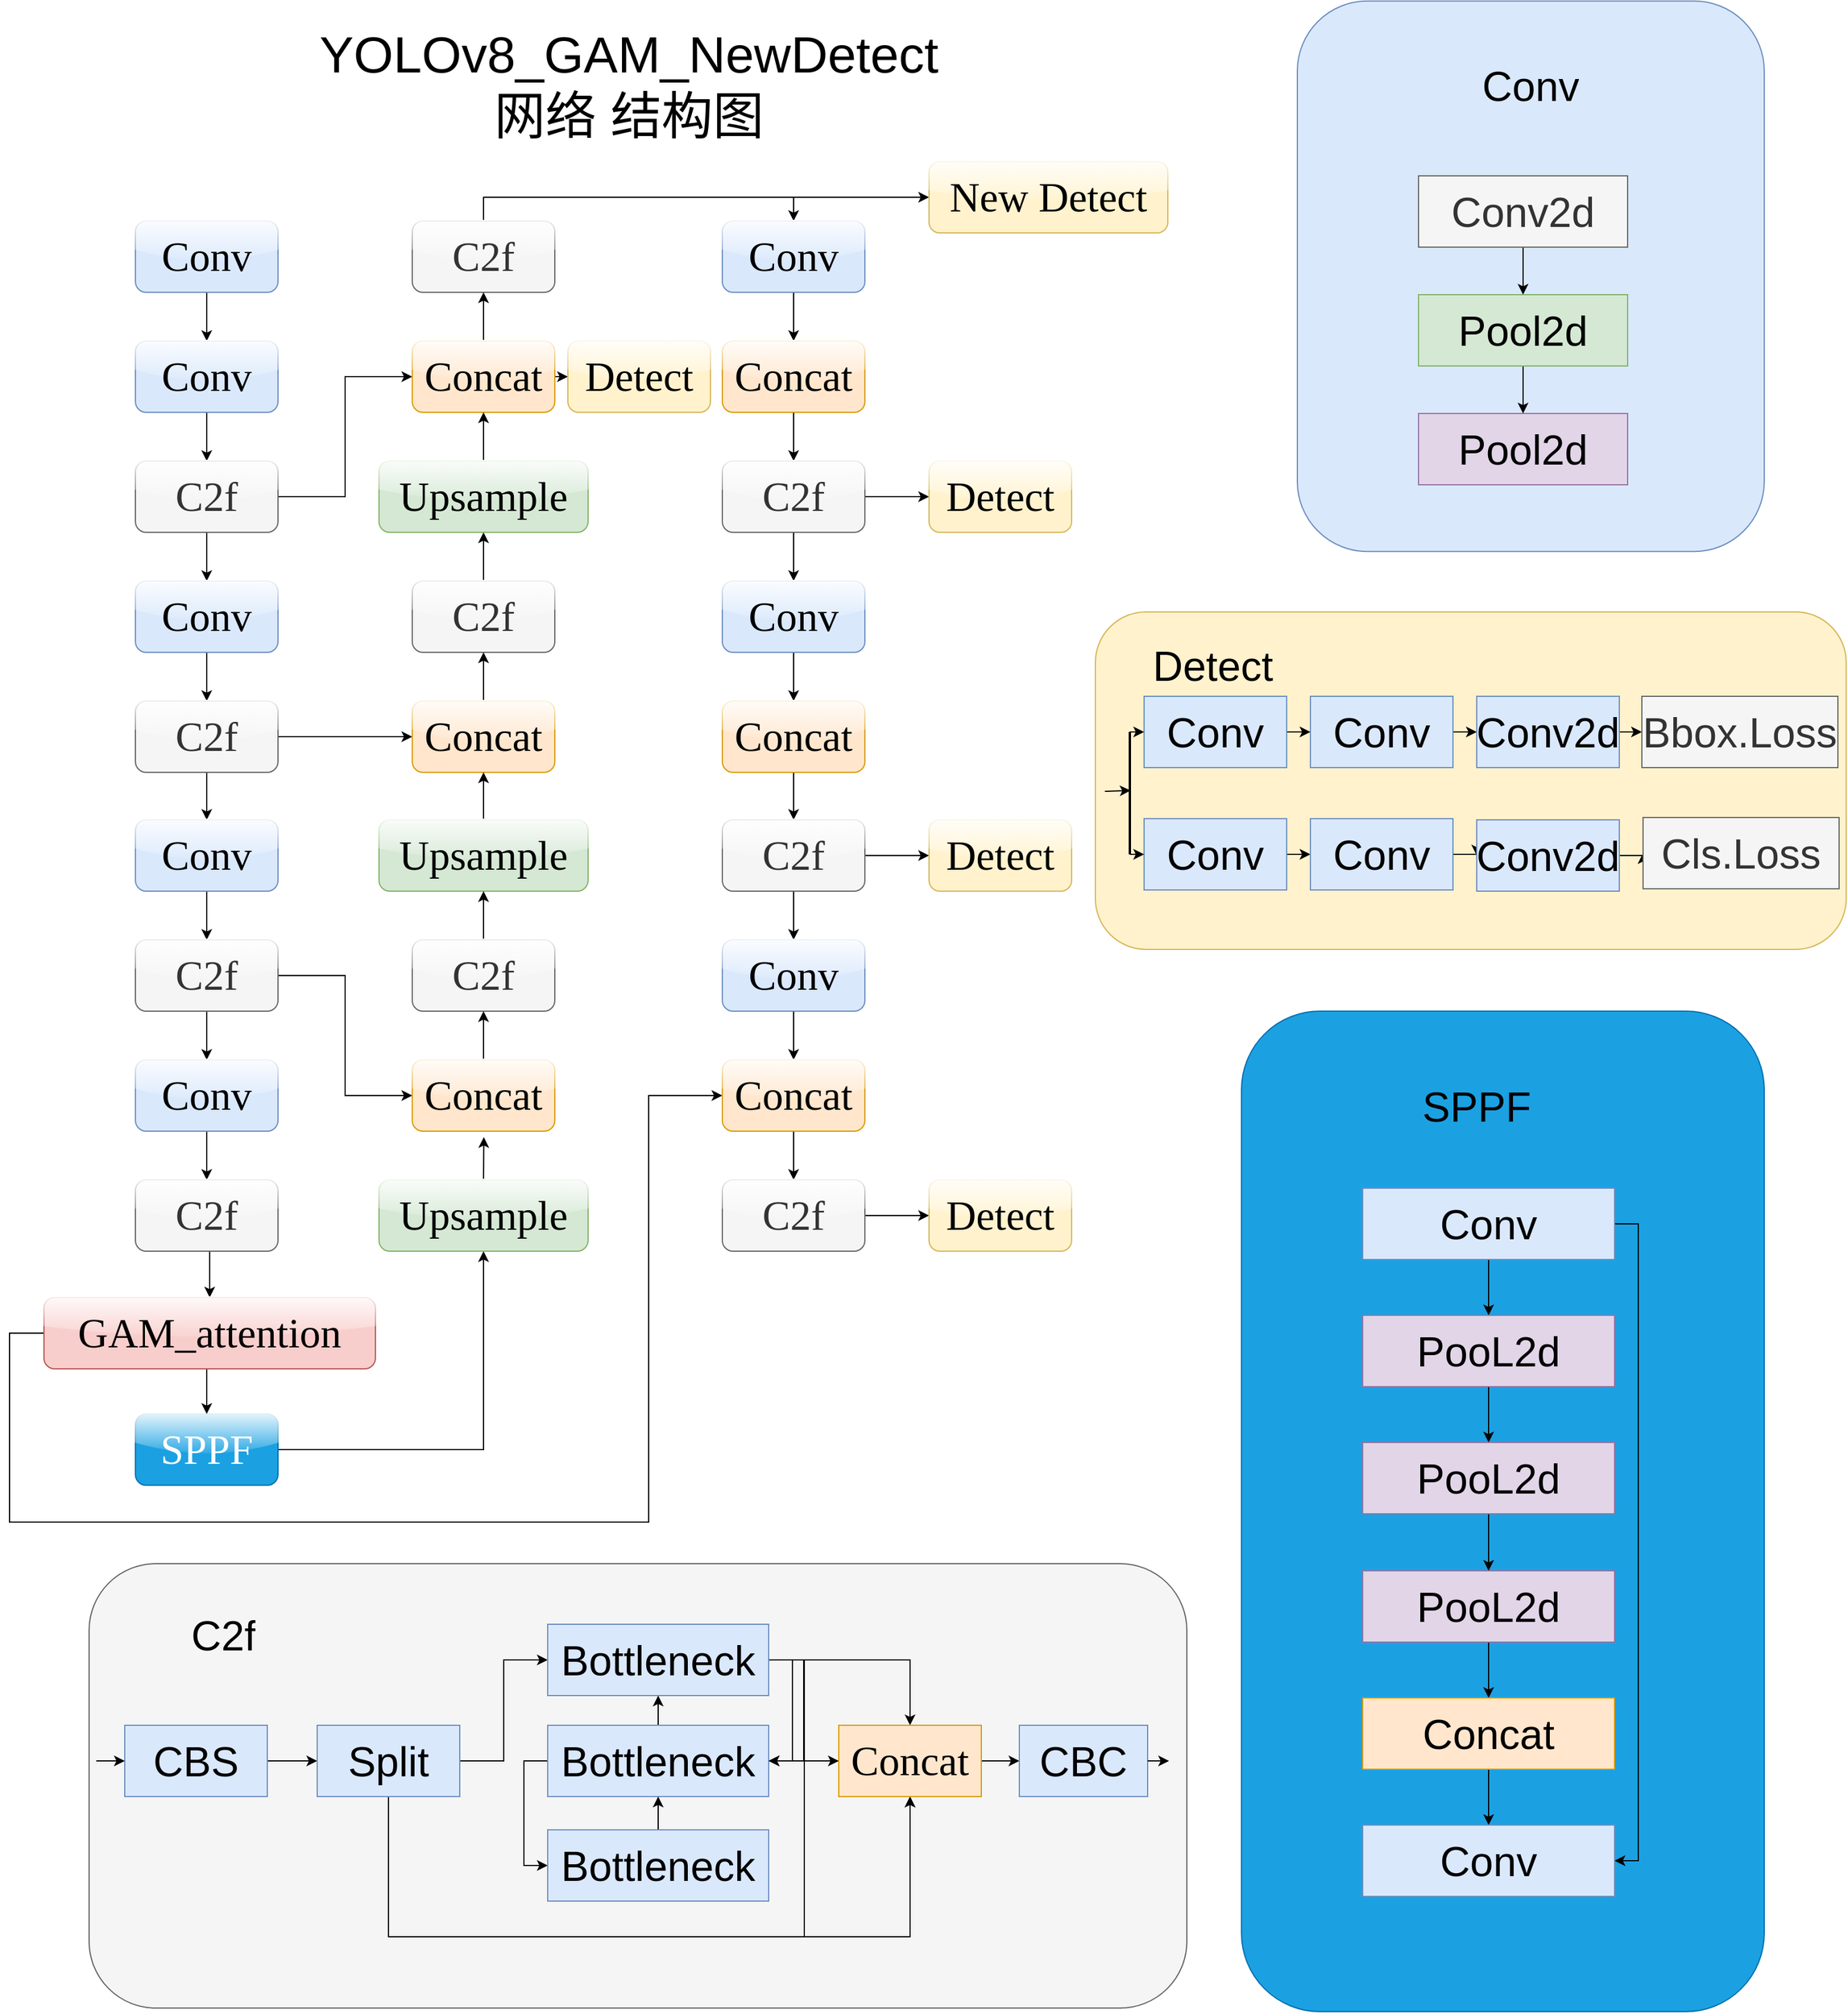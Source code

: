 <mxfile version="26.1.0">
  <diagram name="第 1 页" id="e7HlVfwk5nqW00gzPEb4">
    <mxGraphModel dx="3443" dy="1915" grid="0" gridSize="10" guides="1" tooltips="1" connect="1" arrows="1" fold="1" page="1" pageScale="1" pageWidth="3000" pageHeight="4000" math="0" shadow="0">
      <root>
        <mxCell id="0" />
        <mxCell id="1" parent="0" />
        <mxCell id="bVhOLgPDnl9ng7HYhSVx-61" style="edgeStyle=orthogonalEdgeStyle;rounded=0;orthogonalLoop=1;jettySize=auto;html=1;exitX=0.5;exitY=1;exitDx=0;exitDy=0;entryX=0.5;entryY=0;entryDx=0;entryDy=0;fontSize=35;" parent="1" source="bVhOLgPDnl9ng7HYhSVx-1" target="bVhOLgPDnl9ng7HYhSVx-11" edge="1">
          <mxGeometry relative="1" as="geometry" />
        </mxCell>
        <mxCell id="bVhOLgPDnl9ng7HYhSVx-1" value="&lt;font face=&quot;Georgia&quot;&gt;Conv&lt;/font&gt;" style="rounded=1;whiteSpace=wrap;html=1;glass=1;fillColor=#dae8fc;strokeColor=#6c8ebf;fontSize=35;" parent="1" vertex="1">
          <mxGeometry x="278" y="276" width="120" height="60" as="geometry" />
        </mxCell>
        <mxCell id="bVhOLgPDnl9ng7HYhSVx-62" style="edgeStyle=orthogonalEdgeStyle;rounded=0;orthogonalLoop=1;jettySize=auto;html=1;exitX=0.5;exitY=1;exitDx=0;exitDy=0;fontSize=35;" parent="1" source="bVhOLgPDnl9ng7HYhSVx-11" target="bVhOLgPDnl9ng7HYhSVx-12" edge="1">
          <mxGeometry relative="1" as="geometry" />
        </mxCell>
        <mxCell id="bVhOLgPDnl9ng7HYhSVx-11" value="&lt;font face=&quot;Georgia&quot;&gt;Conv&lt;/font&gt;" style="rounded=1;whiteSpace=wrap;html=1;glass=1;fillColor=#dae8fc;strokeColor=#6c8ebf;fontSize=35;" parent="1" vertex="1">
          <mxGeometry x="278" y="377" width="120" height="60" as="geometry" />
        </mxCell>
        <mxCell id="bVhOLgPDnl9ng7HYhSVx-63" style="edgeStyle=orthogonalEdgeStyle;rounded=0;orthogonalLoop=1;jettySize=auto;html=1;exitX=0.5;exitY=1;exitDx=0;exitDy=0;fontSize=35;" parent="1" source="bVhOLgPDnl9ng7HYhSVx-12" target="bVhOLgPDnl9ng7HYhSVx-13" edge="1">
          <mxGeometry relative="1" as="geometry" />
        </mxCell>
        <mxCell id="bVhOLgPDnl9ng7HYhSVx-98" style="edgeStyle=orthogonalEdgeStyle;rounded=0;orthogonalLoop=1;jettySize=auto;html=1;exitX=1;exitY=0.5;exitDx=0;exitDy=0;entryX=0;entryY=0.5;entryDx=0;entryDy=0;fontSize=35;" parent="1" source="bVhOLgPDnl9ng7HYhSVx-12" target="bVhOLgPDnl9ng7HYhSVx-40" edge="1">
          <mxGeometry relative="1" as="geometry" />
        </mxCell>
        <mxCell id="bVhOLgPDnl9ng7HYhSVx-12" value="&lt;font face=&quot;Verdana&quot;&gt;&lt;font&gt;C&lt;/font&gt;&lt;font&gt;2f&lt;/font&gt;&lt;/font&gt;" style="rounded=1;whiteSpace=wrap;html=1;glass=1;fillColor=#f5f5f5;fontColor=#333333;strokeColor=#666666;fontSize=35;" parent="1" vertex="1">
          <mxGeometry x="278" y="478" width="120" height="60" as="geometry" />
        </mxCell>
        <mxCell id="bVhOLgPDnl9ng7HYhSVx-64" style="edgeStyle=orthogonalEdgeStyle;rounded=0;orthogonalLoop=1;jettySize=auto;html=1;exitX=0.5;exitY=1;exitDx=0;exitDy=0;fontSize=35;" parent="1" source="bVhOLgPDnl9ng7HYhSVx-13" target="bVhOLgPDnl9ng7HYhSVx-14" edge="1">
          <mxGeometry relative="1" as="geometry" />
        </mxCell>
        <mxCell id="bVhOLgPDnl9ng7HYhSVx-13" value="&lt;font face=&quot;Georgia&quot;&gt;Conv&lt;/font&gt;" style="rounded=1;whiteSpace=wrap;html=1;glass=1;fillColor=#dae8fc;strokeColor=#6c8ebf;fontSize=35;" parent="1" vertex="1">
          <mxGeometry x="278" y="579" width="120" height="60" as="geometry" />
        </mxCell>
        <mxCell id="bVhOLgPDnl9ng7HYhSVx-65" style="edgeStyle=orthogonalEdgeStyle;rounded=0;orthogonalLoop=1;jettySize=auto;html=1;exitX=0.5;exitY=1;exitDx=0;exitDy=0;entryX=0.5;entryY=0;entryDx=0;entryDy=0;fontSize=35;" parent="1" source="bVhOLgPDnl9ng7HYhSVx-14" target="bVhOLgPDnl9ng7HYhSVx-15" edge="1">
          <mxGeometry relative="1" as="geometry" />
        </mxCell>
        <mxCell id="bVhOLgPDnl9ng7HYhSVx-97" style="edgeStyle=orthogonalEdgeStyle;rounded=0;orthogonalLoop=1;jettySize=auto;html=1;exitX=1;exitY=0.5;exitDx=0;exitDy=0;fontSize=35;" parent="1" source="bVhOLgPDnl9ng7HYhSVx-14" target="bVhOLgPDnl9ng7HYhSVx-26" edge="1">
          <mxGeometry relative="1" as="geometry" />
        </mxCell>
        <mxCell id="bVhOLgPDnl9ng7HYhSVx-14" value="&lt;font face=&quot;Verdana&quot;&gt;&lt;font&gt;C&lt;/font&gt;&lt;font&gt;2f&lt;/font&gt;&lt;/font&gt;" style="rounded=1;whiteSpace=wrap;html=1;glass=1;fillColor=#f5f5f5;fontColor=#333333;strokeColor=#666666;fontSize=35;" parent="1" vertex="1">
          <mxGeometry x="278" y="680" width="120" height="60" as="geometry" />
        </mxCell>
        <mxCell id="bVhOLgPDnl9ng7HYhSVx-66" style="edgeStyle=orthogonalEdgeStyle;rounded=0;orthogonalLoop=1;jettySize=auto;html=1;exitX=0.5;exitY=1;exitDx=0;exitDy=0;entryX=0.5;entryY=0;entryDx=0;entryDy=0;fontSize=35;" parent="1" source="bVhOLgPDnl9ng7HYhSVx-15" target="bVhOLgPDnl9ng7HYhSVx-17" edge="1">
          <mxGeometry relative="1" as="geometry" />
        </mxCell>
        <mxCell id="bVhOLgPDnl9ng7HYhSVx-15" value="&lt;font face=&quot;Georgia&quot;&gt;Conv&lt;/font&gt;" style="rounded=1;whiteSpace=wrap;html=1;glass=1;fillColor=#dae8fc;strokeColor=#6c8ebf;fontSize=35;" parent="1" vertex="1">
          <mxGeometry x="278" y="780" width="120" height="60" as="geometry" />
        </mxCell>
        <mxCell id="bVhOLgPDnl9ng7HYhSVx-67" style="edgeStyle=orthogonalEdgeStyle;rounded=0;orthogonalLoop=1;jettySize=auto;html=1;exitX=0.5;exitY=1;exitDx=0;exitDy=0;entryX=0.5;entryY=0;entryDx=0;entryDy=0;fontSize=35;" parent="1" source="bVhOLgPDnl9ng7HYhSVx-17" target="bVhOLgPDnl9ng7HYhSVx-18" edge="1">
          <mxGeometry relative="1" as="geometry" />
        </mxCell>
        <mxCell id="bVhOLgPDnl9ng7HYhSVx-96" style="edgeStyle=orthogonalEdgeStyle;rounded=0;orthogonalLoop=1;jettySize=auto;html=1;exitX=1;exitY=0.5;exitDx=0;exitDy=0;entryX=0;entryY=0.5;entryDx=0;entryDy=0;fontSize=35;" parent="1" source="bVhOLgPDnl9ng7HYhSVx-17" target="bVhOLgPDnl9ng7HYhSVx-34" edge="1">
          <mxGeometry relative="1" as="geometry" />
        </mxCell>
        <mxCell id="bVhOLgPDnl9ng7HYhSVx-17" value="&lt;font face=&quot;Verdana&quot;&gt;&lt;font&gt;C&lt;/font&gt;&lt;font&gt;2f&lt;/font&gt;&lt;/font&gt;" style="rounded=1;whiteSpace=wrap;html=1;glass=1;fillColor=#f5f5f5;fontColor=#333333;strokeColor=#666666;fontSize=35;" parent="1" vertex="1">
          <mxGeometry x="278" y="881" width="120" height="60" as="geometry" />
        </mxCell>
        <mxCell id="bVhOLgPDnl9ng7HYhSVx-68" style="edgeStyle=orthogonalEdgeStyle;rounded=0;orthogonalLoop=1;jettySize=auto;html=1;exitX=0.5;exitY=1;exitDx=0;exitDy=0;fontSize=35;" parent="1" source="bVhOLgPDnl9ng7HYhSVx-18" target="bVhOLgPDnl9ng7HYhSVx-19" edge="1">
          <mxGeometry relative="1" as="geometry" />
        </mxCell>
        <mxCell id="bVhOLgPDnl9ng7HYhSVx-18" value="&lt;font face=&quot;Georgia&quot;&gt;Conv&lt;/font&gt;" style="rounded=1;whiteSpace=wrap;html=1;glass=1;fillColor=#dae8fc;strokeColor=#6c8ebf;fontSize=35;" parent="1" vertex="1">
          <mxGeometry x="278" y="982" width="120" height="60" as="geometry" />
        </mxCell>
        <mxCell id="bVhOLgPDnl9ng7HYhSVx-69" style="edgeStyle=orthogonalEdgeStyle;rounded=0;orthogonalLoop=1;jettySize=auto;html=1;exitX=0.5;exitY=1;exitDx=0;exitDy=0;entryX=0.5;entryY=0;entryDx=0;entryDy=0;fontSize=35;" parent="1" source="bVhOLgPDnl9ng7HYhSVx-19" target="bVhOLgPDnl9ng7HYhSVx-24" edge="1">
          <mxGeometry relative="1" as="geometry" />
        </mxCell>
        <mxCell id="bVhOLgPDnl9ng7HYhSVx-19" value="&lt;font face=&quot;Verdana&quot;&gt;&lt;font&gt;C&lt;/font&gt;&lt;font&gt;2f&lt;/font&gt;&lt;/font&gt;" style="rounded=1;whiteSpace=wrap;html=1;glass=1;fillColor=#f5f5f5;fontColor=#333333;strokeColor=#666666;fontSize=35;" parent="1" vertex="1">
          <mxGeometry x="278" y="1083" width="120" height="60" as="geometry" />
        </mxCell>
        <mxCell id="bVhOLgPDnl9ng7HYhSVx-107" style="edgeStyle=orthogonalEdgeStyle;rounded=0;orthogonalLoop=1;jettySize=auto;html=1;exitX=1;exitY=0.5;exitDx=0;exitDy=0;entryX=0.5;entryY=1;entryDx=0;entryDy=0;fontSize=35;" parent="1" source="bVhOLgPDnl9ng7HYhSVx-22" target="bVhOLgPDnl9ng7HYhSVx-35" edge="1">
          <mxGeometry relative="1" as="geometry" />
        </mxCell>
        <mxCell id="bVhOLgPDnl9ng7HYhSVx-22" value="&lt;font face=&quot;Verdana&quot;&gt;&lt;span&gt;SPPF&lt;/span&gt;&lt;/font&gt;" style="rounded=1;whiteSpace=wrap;html=1;glass=1;fillColor=#1ba1e2;fontColor=#ffffff;strokeColor=#006EAF;fontSize=35;" parent="1" vertex="1">
          <mxGeometry x="278" y="1280" width="120" height="60" as="geometry" />
        </mxCell>
        <mxCell id="bVhOLgPDnl9ng7HYhSVx-70" style="edgeStyle=orthogonalEdgeStyle;rounded=0;orthogonalLoop=1;jettySize=auto;html=1;exitX=0.5;exitY=1;exitDx=0;exitDy=0;entryX=0.5;entryY=0;entryDx=0;entryDy=0;fontSize=35;" parent="1" source="bVhOLgPDnl9ng7HYhSVx-24" target="bVhOLgPDnl9ng7HYhSVx-22" edge="1">
          <mxGeometry relative="1" as="geometry" />
        </mxCell>
        <mxCell id="JF-655ieB3_sF5FmuAqK-5" style="edgeStyle=orthogonalEdgeStyle;rounded=0;orthogonalLoop=1;jettySize=auto;html=1;exitX=0;exitY=0.5;exitDx=0;exitDy=0;entryX=0;entryY=0.5;entryDx=0;entryDy=0;fontSize=35;" parent="1" source="bVhOLgPDnl9ng7HYhSVx-24" target="bVhOLgPDnl9ng7HYhSVx-53" edge="1">
          <mxGeometry relative="1" as="geometry">
            <Array as="points">
              <mxPoint x="172" y="1212" />
              <mxPoint x="172" y="1371" />
              <mxPoint x="710" y="1371" />
              <mxPoint x="710" y="1012" />
            </Array>
          </mxGeometry>
        </mxCell>
        <mxCell id="bVhOLgPDnl9ng7HYhSVx-24" value="&lt;font face=&quot;Verdana&quot;&gt;&lt;span&gt;GAM_attention&lt;/span&gt;&lt;/font&gt;" style="rounded=1;whiteSpace=wrap;html=1;glass=1;fillColor=#f8cecc;strokeColor=#b85450;fontSize=35;" parent="1" vertex="1">
          <mxGeometry x="201" y="1182" width="279" height="60" as="geometry" />
        </mxCell>
        <mxCell id="bVhOLgPDnl9ng7HYhSVx-76" style="edgeStyle=orthogonalEdgeStyle;rounded=0;orthogonalLoop=1;jettySize=auto;html=1;exitX=0.5;exitY=0;exitDx=0;exitDy=0;fontSize=35;" parent="1" source="bVhOLgPDnl9ng7HYhSVx-25" target="bVhOLgPDnl9ng7HYhSVx-41" edge="1">
          <mxGeometry relative="1" as="geometry" />
        </mxCell>
        <mxCell id="bVhOLgPDnl9ng7HYhSVx-25" value="&lt;font face=&quot;Verdana&quot;&gt;&lt;font&gt;C&lt;/font&gt;&lt;font&gt;2f&lt;/font&gt;&lt;/font&gt;" style="rounded=1;whiteSpace=wrap;html=1;glass=1;fillColor=#f5f5f5;fontColor=#333333;strokeColor=#666666;flipH=1;fontSize=35;" parent="1" vertex="1">
          <mxGeometry x="511" y="579" width="120" height="60" as="geometry" />
        </mxCell>
        <mxCell id="bVhOLgPDnl9ng7HYhSVx-75" style="edgeStyle=orthogonalEdgeStyle;rounded=0;orthogonalLoop=1;jettySize=auto;html=1;exitX=0.5;exitY=0;exitDx=0;exitDy=0;entryX=0.5;entryY=1;entryDx=0;entryDy=0;fontSize=35;" parent="1" source="bVhOLgPDnl9ng7HYhSVx-26" target="bVhOLgPDnl9ng7HYhSVx-25" edge="1">
          <mxGeometry relative="1" as="geometry" />
        </mxCell>
        <mxCell id="bVhOLgPDnl9ng7HYhSVx-26" value="&lt;font face=&quot;Verdana&quot;&gt;&lt;span&gt;Concat&lt;/span&gt;&lt;/font&gt;" style="rounded=1;whiteSpace=wrap;html=1;glass=1;fillColor=#ffe6cc;strokeColor=#d79b00;flipH=1;fontSize=35;" parent="1" vertex="1">
          <mxGeometry x="511" y="680" width="120" height="60" as="geometry" />
        </mxCell>
        <mxCell id="bVhOLgPDnl9ng7HYhSVx-74" style="edgeStyle=orthogonalEdgeStyle;rounded=0;orthogonalLoop=1;jettySize=auto;html=1;exitX=0.5;exitY=0;exitDx=0;exitDy=0;entryX=0.5;entryY=1;entryDx=0;entryDy=0;fontSize=35;" parent="1" source="bVhOLgPDnl9ng7HYhSVx-32" target="bVhOLgPDnl9ng7HYhSVx-26" edge="1">
          <mxGeometry relative="1" as="geometry" />
        </mxCell>
        <mxCell id="bVhOLgPDnl9ng7HYhSVx-32" value="&lt;font face=&quot;Verdana&quot;&gt;&lt;span&gt;Upsample&lt;/span&gt;&lt;/font&gt;" style="rounded=1;whiteSpace=wrap;html=1;glass=1;fillColor=#d5e8d4;strokeColor=#82b366;flipH=1;fontSize=35;" parent="1" vertex="1">
          <mxGeometry x="483" y="780" width="176" height="60" as="geometry" />
        </mxCell>
        <mxCell id="bVhOLgPDnl9ng7HYhSVx-73" style="edgeStyle=orthogonalEdgeStyle;rounded=0;orthogonalLoop=1;jettySize=auto;html=1;exitX=0.5;exitY=0;exitDx=0;exitDy=0;entryX=0.5;entryY=1;entryDx=0;entryDy=0;fontSize=35;" parent="1" source="bVhOLgPDnl9ng7HYhSVx-33" target="bVhOLgPDnl9ng7HYhSVx-32" edge="1">
          <mxGeometry relative="1" as="geometry" />
        </mxCell>
        <mxCell id="bVhOLgPDnl9ng7HYhSVx-33" value="&lt;font face=&quot;Verdana&quot;&gt;&lt;font&gt;C&lt;/font&gt;&lt;font&gt;2f&lt;/font&gt;&lt;/font&gt;" style="rounded=1;whiteSpace=wrap;html=1;glass=1;fillColor=#f5f5f5;fontColor=#333333;strokeColor=#666666;flipH=1;fontSize=35;" parent="1" vertex="1">
          <mxGeometry x="511" y="881" width="120" height="60" as="geometry" />
        </mxCell>
        <mxCell id="bVhOLgPDnl9ng7HYhSVx-72" style="edgeStyle=orthogonalEdgeStyle;rounded=0;orthogonalLoop=1;jettySize=auto;html=1;exitX=0.5;exitY=0;exitDx=0;exitDy=0;entryX=0.5;entryY=1;entryDx=0;entryDy=0;fontSize=35;" parent="1" source="bVhOLgPDnl9ng7HYhSVx-34" target="bVhOLgPDnl9ng7HYhSVx-33" edge="1">
          <mxGeometry relative="1" as="geometry" />
        </mxCell>
        <mxCell id="bVhOLgPDnl9ng7HYhSVx-34" value="&lt;font face=&quot;Verdana&quot;&gt;&lt;span&gt;Concat&lt;/span&gt;&lt;/font&gt;" style="rounded=1;whiteSpace=wrap;html=1;glass=1;fillColor=#ffe6cc;strokeColor=#d79b00;flipH=1;fontSize=35;" parent="1" vertex="1">
          <mxGeometry x="511" y="982" width="120" height="60" as="geometry" />
        </mxCell>
        <mxCell id="bVhOLgPDnl9ng7HYhSVx-71" style="edgeStyle=orthogonalEdgeStyle;rounded=0;orthogonalLoop=1;jettySize=auto;html=1;exitX=0.5;exitY=0;exitDx=0;exitDy=0;fontSize=35;" parent="1" source="bVhOLgPDnl9ng7HYhSVx-35" edge="1">
          <mxGeometry relative="1" as="geometry">
            <mxPoint x="571.25" y="1047" as="targetPoint" />
          </mxGeometry>
        </mxCell>
        <mxCell id="bVhOLgPDnl9ng7HYhSVx-35" value="&lt;font face=&quot;Verdana&quot;&gt;&lt;span&gt;Upsample&lt;/span&gt;&lt;/font&gt;" style="rounded=1;whiteSpace=wrap;html=1;glass=1;fillColor=#d5e8d4;strokeColor=#82b366;flipH=1;fontSize=35;" parent="1" vertex="1">
          <mxGeometry x="483" y="1083" width="176" height="60" as="geometry" />
        </mxCell>
        <mxCell id="bVhOLgPDnl9ng7HYhSVx-92" style="edgeStyle=orthogonalEdgeStyle;rounded=0;orthogonalLoop=1;jettySize=auto;html=1;exitX=0.5;exitY=0;exitDx=0;exitDy=0;entryX=0.5;entryY=0;entryDx=0;entryDy=0;fontSize=35;" parent="1" source="bVhOLgPDnl9ng7HYhSVx-39" target="bVhOLgPDnl9ng7HYhSVx-46" edge="1">
          <mxGeometry relative="1" as="geometry" />
        </mxCell>
        <mxCell id="bVhOLgPDnl9ng7HYhSVx-137" style="edgeStyle=orthogonalEdgeStyle;rounded=0;orthogonalLoop=1;jettySize=auto;html=1;exitX=0.5;exitY=0;exitDx=0;exitDy=0;entryX=0;entryY=0.5;entryDx=0;entryDy=0;fontSize=35;" parent="1" source="bVhOLgPDnl9ng7HYhSVx-39" target="bVhOLgPDnl9ng7HYhSVx-136" edge="1">
          <mxGeometry relative="1" as="geometry" />
        </mxCell>
        <mxCell id="bVhOLgPDnl9ng7HYhSVx-39" value="&lt;font face=&quot;Verdana&quot;&gt;&lt;font&gt;C&lt;/font&gt;&lt;font&gt;2f&lt;/font&gt;&lt;/font&gt;" style="rounded=1;whiteSpace=wrap;html=1;glass=1;fillColor=#f5f5f5;fontColor=#333333;strokeColor=#666666;flipH=1;fontSize=35;" parent="1" vertex="1">
          <mxGeometry x="511" y="276" width="120" height="60" as="geometry" />
        </mxCell>
        <mxCell id="bVhOLgPDnl9ng7HYhSVx-78" style="edgeStyle=orthogonalEdgeStyle;rounded=0;orthogonalLoop=1;jettySize=auto;html=1;exitX=0.5;exitY=0;exitDx=0;exitDy=0;entryX=0.5;entryY=1;entryDx=0;entryDy=0;fontSize=35;" parent="1" source="bVhOLgPDnl9ng7HYhSVx-40" target="bVhOLgPDnl9ng7HYhSVx-39" edge="1">
          <mxGeometry relative="1" as="geometry" />
        </mxCell>
        <mxCell id="bVhOLgPDnl9ng7HYhSVx-129" style="edgeStyle=orthogonalEdgeStyle;rounded=0;orthogonalLoop=1;jettySize=auto;html=1;exitX=1;exitY=0.5;exitDx=0;exitDy=0;entryX=0;entryY=0.5;entryDx=0;entryDy=0;fontSize=35;" parent="1" source="bVhOLgPDnl9ng7HYhSVx-40" target="bVhOLgPDnl9ng7HYhSVx-125" edge="1">
          <mxGeometry relative="1" as="geometry" />
        </mxCell>
        <mxCell id="bVhOLgPDnl9ng7HYhSVx-40" value="&lt;font face=&quot;Verdana&quot;&gt;&lt;span&gt;Concat&lt;/span&gt;&lt;/font&gt;" style="rounded=1;whiteSpace=wrap;html=1;glass=1;fillColor=#ffe6cc;strokeColor=#d79b00;flipH=1;fontSize=35;" parent="1" vertex="1">
          <mxGeometry x="511" y="377" width="120" height="60" as="geometry" />
        </mxCell>
        <mxCell id="bVhOLgPDnl9ng7HYhSVx-77" style="edgeStyle=orthogonalEdgeStyle;rounded=0;orthogonalLoop=1;jettySize=auto;html=1;exitX=0.5;exitY=0;exitDx=0;exitDy=0;entryX=0.5;entryY=1;entryDx=0;entryDy=0;fontSize=35;" parent="1" source="bVhOLgPDnl9ng7HYhSVx-41" target="bVhOLgPDnl9ng7HYhSVx-40" edge="1">
          <mxGeometry relative="1" as="geometry" />
        </mxCell>
        <mxCell id="bVhOLgPDnl9ng7HYhSVx-41" value="&lt;font face=&quot;Verdana&quot;&gt;&lt;span&gt;Upsample&lt;/span&gt;&lt;/font&gt;" style="rounded=1;whiteSpace=wrap;html=1;glass=1;fillColor=#d5e8d4;strokeColor=#82b366;flipH=1;fontSize=35;" parent="1" vertex="1">
          <mxGeometry x="483" y="478" width="176" height="60" as="geometry" />
        </mxCell>
        <mxCell id="bVhOLgPDnl9ng7HYhSVx-79" style="edgeStyle=orthogonalEdgeStyle;rounded=0;orthogonalLoop=1;jettySize=auto;html=1;exitX=0.5;exitY=1;exitDx=0;exitDy=0;entryX=0.5;entryY=0;entryDx=0;entryDy=0;fontSize=35;" parent="1" source="bVhOLgPDnl9ng7HYhSVx-46" target="bVhOLgPDnl9ng7HYhSVx-47" edge="1">
          <mxGeometry relative="1" as="geometry" />
        </mxCell>
        <mxCell id="bVhOLgPDnl9ng7HYhSVx-46" value="&lt;font face=&quot;Georgia&quot;&gt;Conv&lt;/font&gt;" style="rounded=1;whiteSpace=wrap;html=1;glass=1;fillColor=#dae8fc;strokeColor=#6c8ebf;fontSize=35;" parent="1" vertex="1">
          <mxGeometry x="772" y="276" width="120" height="60" as="geometry" />
        </mxCell>
        <mxCell id="bVhOLgPDnl9ng7HYhSVx-80" style="edgeStyle=orthogonalEdgeStyle;rounded=0;orthogonalLoop=1;jettySize=auto;html=1;exitX=0.5;exitY=1;exitDx=0;exitDy=0;entryX=0.5;entryY=0;entryDx=0;entryDy=0;fontSize=35;" parent="1" source="bVhOLgPDnl9ng7HYhSVx-47" target="bVhOLgPDnl9ng7HYhSVx-48" edge="1">
          <mxGeometry relative="1" as="geometry" />
        </mxCell>
        <mxCell id="bVhOLgPDnl9ng7HYhSVx-47" value="&lt;font face=&quot;Verdana&quot;&gt;&lt;span&gt;Concat&lt;/span&gt;&lt;/font&gt;" style="rounded=1;whiteSpace=wrap;html=1;glass=1;fillColor=#ffe6cc;strokeColor=#d79b00;fontSize=35;" parent="1" vertex="1">
          <mxGeometry x="772" y="377" width="120" height="60" as="geometry" />
        </mxCell>
        <mxCell id="bVhOLgPDnl9ng7HYhSVx-81" style="edgeStyle=orthogonalEdgeStyle;rounded=0;orthogonalLoop=1;jettySize=auto;html=1;exitX=0.5;exitY=1;exitDx=0;exitDy=0;entryX=0.5;entryY=0;entryDx=0;entryDy=0;fontSize=35;" parent="1" source="bVhOLgPDnl9ng7HYhSVx-48" target="bVhOLgPDnl9ng7HYhSVx-49" edge="1">
          <mxGeometry relative="1" as="geometry" />
        </mxCell>
        <mxCell id="bVhOLgPDnl9ng7HYhSVx-130" style="edgeStyle=orthogonalEdgeStyle;rounded=0;orthogonalLoop=1;jettySize=auto;html=1;exitX=1;exitY=0.5;exitDx=0;exitDy=0;entryX=0;entryY=0.5;entryDx=0;entryDy=0;fontSize=35;" parent="1" source="bVhOLgPDnl9ng7HYhSVx-48" target="bVhOLgPDnl9ng7HYhSVx-126" edge="1">
          <mxGeometry relative="1" as="geometry" />
        </mxCell>
        <mxCell id="bVhOLgPDnl9ng7HYhSVx-48" value="&lt;font face=&quot;Verdana&quot;&gt;&lt;font&gt;C&lt;/font&gt;&lt;font&gt;2f&lt;/font&gt;&lt;/font&gt;" style="rounded=1;whiteSpace=wrap;html=1;glass=1;fillColor=#f5f5f5;fontColor=#333333;strokeColor=#666666;fontSize=35;" parent="1" vertex="1">
          <mxGeometry x="772" y="478" width="120" height="60" as="geometry" />
        </mxCell>
        <mxCell id="bVhOLgPDnl9ng7HYhSVx-82" style="edgeStyle=orthogonalEdgeStyle;rounded=0;orthogonalLoop=1;jettySize=auto;html=1;exitX=0.5;exitY=1;exitDx=0;exitDy=0;entryX=0.5;entryY=0;entryDx=0;entryDy=0;fontSize=35;" parent="1" source="bVhOLgPDnl9ng7HYhSVx-49" target="bVhOLgPDnl9ng7HYhSVx-50" edge="1">
          <mxGeometry relative="1" as="geometry" />
        </mxCell>
        <mxCell id="bVhOLgPDnl9ng7HYhSVx-49" value="&lt;font face=&quot;Georgia&quot;&gt;Conv&lt;/font&gt;" style="rounded=1;whiteSpace=wrap;html=1;glass=1;fillColor=#dae8fc;strokeColor=#6c8ebf;fontSize=35;" parent="1" vertex="1">
          <mxGeometry x="772" y="579" width="120" height="60" as="geometry" />
        </mxCell>
        <mxCell id="bVhOLgPDnl9ng7HYhSVx-83" style="edgeStyle=orthogonalEdgeStyle;rounded=0;orthogonalLoop=1;jettySize=auto;html=1;exitX=0.5;exitY=1;exitDx=0;exitDy=0;entryX=0.5;entryY=0;entryDx=0;entryDy=0;fontSize=35;" parent="1" source="bVhOLgPDnl9ng7HYhSVx-50" target="bVhOLgPDnl9ng7HYhSVx-51" edge="1">
          <mxGeometry relative="1" as="geometry" />
        </mxCell>
        <mxCell id="bVhOLgPDnl9ng7HYhSVx-50" value="&lt;font face=&quot;Verdana&quot;&gt;&lt;span&gt;Concat&lt;/span&gt;&lt;/font&gt;" style="rounded=1;whiteSpace=wrap;html=1;glass=1;fillColor=#ffe6cc;strokeColor=#d79b00;fontSize=35;" parent="1" vertex="1">
          <mxGeometry x="772" y="680" width="120" height="60" as="geometry" />
        </mxCell>
        <mxCell id="bVhOLgPDnl9ng7HYhSVx-84" style="edgeStyle=orthogonalEdgeStyle;rounded=0;orthogonalLoop=1;jettySize=auto;html=1;exitX=0.5;exitY=1;exitDx=0;exitDy=0;entryX=0.5;entryY=0;entryDx=0;entryDy=0;fontSize=35;" parent="1" source="bVhOLgPDnl9ng7HYhSVx-51" target="bVhOLgPDnl9ng7HYhSVx-52" edge="1">
          <mxGeometry relative="1" as="geometry" />
        </mxCell>
        <mxCell id="bVhOLgPDnl9ng7HYhSVx-131" style="edgeStyle=orthogonalEdgeStyle;rounded=0;orthogonalLoop=1;jettySize=auto;html=1;exitX=1;exitY=0.5;exitDx=0;exitDy=0;entryX=0;entryY=0.5;entryDx=0;entryDy=0;fontSize=35;" parent="1" source="bVhOLgPDnl9ng7HYhSVx-51" target="bVhOLgPDnl9ng7HYhSVx-127" edge="1">
          <mxGeometry relative="1" as="geometry" />
        </mxCell>
        <mxCell id="bVhOLgPDnl9ng7HYhSVx-51" value="&lt;font face=&quot;Verdana&quot;&gt;&lt;font&gt;C&lt;/font&gt;&lt;font&gt;2f&lt;/font&gt;&lt;/font&gt;" style="rounded=1;whiteSpace=wrap;html=1;glass=1;fillColor=#f5f5f5;fontColor=#333333;strokeColor=#666666;fontSize=35;" parent="1" vertex="1">
          <mxGeometry x="772" y="780" width="120" height="60" as="geometry" />
        </mxCell>
        <mxCell id="bVhOLgPDnl9ng7HYhSVx-85" style="edgeStyle=orthogonalEdgeStyle;rounded=0;orthogonalLoop=1;jettySize=auto;html=1;exitX=0.5;exitY=1;exitDx=0;exitDy=0;entryX=0.5;entryY=0;entryDx=0;entryDy=0;fontSize=35;" parent="1" source="bVhOLgPDnl9ng7HYhSVx-52" target="bVhOLgPDnl9ng7HYhSVx-53" edge="1">
          <mxGeometry relative="1" as="geometry" />
        </mxCell>
        <mxCell id="bVhOLgPDnl9ng7HYhSVx-52" value="&lt;font face=&quot;Georgia&quot;&gt;Conv&lt;/font&gt;" style="rounded=1;whiteSpace=wrap;html=1;glass=1;fillColor=#dae8fc;strokeColor=#6c8ebf;fontSize=35;" parent="1" vertex="1">
          <mxGeometry x="772" y="881" width="120" height="60" as="geometry" />
        </mxCell>
        <mxCell id="bVhOLgPDnl9ng7HYhSVx-86" style="edgeStyle=orthogonalEdgeStyle;rounded=0;orthogonalLoop=1;jettySize=auto;html=1;exitX=0.5;exitY=1;exitDx=0;exitDy=0;entryX=0.5;entryY=0;entryDx=0;entryDy=0;fontSize=35;" parent="1" source="bVhOLgPDnl9ng7HYhSVx-53" target="bVhOLgPDnl9ng7HYhSVx-54" edge="1">
          <mxGeometry relative="1" as="geometry" />
        </mxCell>
        <mxCell id="bVhOLgPDnl9ng7HYhSVx-53" value="&lt;font face=&quot;Verdana&quot;&gt;&lt;span&gt;Concat&lt;/span&gt;&lt;/font&gt;" style="rounded=1;whiteSpace=wrap;html=1;glass=1;fillColor=#ffe6cc;strokeColor=#d79b00;fontSize=35;" parent="1" vertex="1">
          <mxGeometry x="772" y="982" width="120" height="60" as="geometry" />
        </mxCell>
        <mxCell id="bVhOLgPDnl9ng7HYhSVx-132" style="edgeStyle=orthogonalEdgeStyle;rounded=0;orthogonalLoop=1;jettySize=auto;html=1;exitX=1;exitY=0.5;exitDx=0;exitDy=0;entryX=0;entryY=0.5;entryDx=0;entryDy=0;fontSize=35;" parent="1" source="bVhOLgPDnl9ng7HYhSVx-54" target="bVhOLgPDnl9ng7HYhSVx-128" edge="1">
          <mxGeometry relative="1" as="geometry" />
        </mxCell>
        <mxCell id="bVhOLgPDnl9ng7HYhSVx-54" value="&lt;font face=&quot;Verdana&quot;&gt;&lt;font&gt;C&lt;/font&gt;&lt;font&gt;2f&lt;/font&gt;&lt;/font&gt;" style="rounded=1;whiteSpace=wrap;html=1;glass=1;fillColor=#f5f5f5;fontColor=#333333;strokeColor=#666666;fontSize=35;" parent="1" vertex="1">
          <mxGeometry x="772" y="1083" width="120" height="60" as="geometry" />
        </mxCell>
        <mxCell id="bVhOLgPDnl9ng7HYhSVx-125" value="&lt;font face=&quot;Georgia&quot;&gt;&lt;span&gt;Detect&lt;/span&gt;&lt;/font&gt;" style="rounded=1;whiteSpace=wrap;html=1;glass=1;fillColor=#fff2cc;strokeColor=#d6b656;fontSize=35;" parent="1" vertex="1">
          <mxGeometry x="642.0" y="377" width="120" height="60" as="geometry" />
        </mxCell>
        <mxCell id="bVhOLgPDnl9ng7HYhSVx-126" value="&lt;font face=&quot;Georgia&quot;&gt;&lt;span&gt;Detect&lt;/span&gt;&lt;/font&gt;" style="rounded=1;whiteSpace=wrap;html=1;glass=1;fillColor=#fff2cc;strokeColor=#d6b656;fontSize=35;" parent="1" vertex="1">
          <mxGeometry x="946.0" y="478" width="120" height="60" as="geometry" />
        </mxCell>
        <mxCell id="bVhOLgPDnl9ng7HYhSVx-127" value="&lt;font face=&quot;Georgia&quot;&gt;&lt;span&gt;Detect&lt;/span&gt;&lt;/font&gt;" style="rounded=1;whiteSpace=wrap;html=1;glass=1;fillColor=#fff2cc;strokeColor=#d6b656;fontSize=35;" parent="1" vertex="1">
          <mxGeometry x="946.0" y="780" width="120" height="60" as="geometry" />
        </mxCell>
        <mxCell id="bVhOLgPDnl9ng7HYhSVx-128" value="&lt;font face=&quot;Georgia&quot;&gt;&lt;span&gt;Detect&lt;/span&gt;&lt;/font&gt;" style="rounded=1;whiteSpace=wrap;html=1;glass=1;fillColor=#fff2cc;strokeColor=#d6b656;fontSize=35;" parent="1" vertex="1">
          <mxGeometry x="946.0" y="1083" width="120" height="60" as="geometry" />
        </mxCell>
        <mxCell id="bVhOLgPDnl9ng7HYhSVx-136" value="&lt;font face=&quot;Georgia&quot;&gt;&lt;span&gt;New Detect&lt;/span&gt;&lt;/font&gt;" style="rounded=1;whiteSpace=wrap;html=1;glass=1;fillColor=#fff2cc;strokeColor=#d6b656;fontSize=35;" parent="1" vertex="1">
          <mxGeometry x="946" y="226" width="201" height="60" as="geometry" />
        </mxCell>
        <mxCell id="bVhOLgPDnl9ng7HYhSVx-139" value="" style="rounded=1;whiteSpace=wrap;html=1;fillColor=#f5f5f5;fontColor=#333333;strokeColor=#666666;fontSize=35;" parent="1" vertex="1">
          <mxGeometry x="239" y="1406" width="924" height="374" as="geometry" />
        </mxCell>
        <mxCell id="bVhOLgPDnl9ng7HYhSVx-151" style="edgeStyle=orthogonalEdgeStyle;rounded=0;orthogonalLoop=1;jettySize=auto;html=1;exitX=1;exitY=0.5;exitDx=0;exitDy=0;entryX=0;entryY=0.5;entryDx=0;entryDy=0;fontSize=35;" parent="1" source="bVhOLgPDnl9ng7HYhSVx-140" target="bVhOLgPDnl9ng7HYhSVx-141" edge="1">
          <mxGeometry relative="1" as="geometry" />
        </mxCell>
        <mxCell id="bVhOLgPDnl9ng7HYhSVx-140" value="&lt;font&gt;CBS&lt;/font&gt;" style="rounded=0;whiteSpace=wrap;html=1;fillColor=#dae8fc;strokeColor=#6c8ebf;fontSize=35;" parent="1" vertex="1">
          <mxGeometry x="269" y="1542" width="120" height="60" as="geometry" />
        </mxCell>
        <mxCell id="bVhOLgPDnl9ng7HYhSVx-152" style="edgeStyle=orthogonalEdgeStyle;rounded=0;orthogonalLoop=1;jettySize=auto;html=1;exitX=0.5;exitY=1;exitDx=0;exitDy=0;entryX=0.5;entryY=1;entryDx=0;entryDy=0;fontSize=35;" parent="1" source="bVhOLgPDnl9ng7HYhSVx-141" target="bVhOLgPDnl9ng7HYhSVx-147" edge="1">
          <mxGeometry relative="1" as="geometry">
            <Array as="points">
              <mxPoint x="491" y="1720" />
              <mxPoint x="930" y="1720" />
            </Array>
          </mxGeometry>
        </mxCell>
        <mxCell id="bVhOLgPDnl9ng7HYhSVx-154" style="edgeStyle=orthogonalEdgeStyle;rounded=0;orthogonalLoop=1;jettySize=auto;html=1;exitX=1;exitY=0.5;exitDx=0;exitDy=0;entryX=0;entryY=0.5;entryDx=0;entryDy=0;fontSize=35;" parent="1" source="bVhOLgPDnl9ng7HYhSVx-141" target="bVhOLgPDnl9ng7HYhSVx-143" edge="1">
          <mxGeometry relative="1" as="geometry" />
        </mxCell>
        <mxCell id="bVhOLgPDnl9ng7HYhSVx-141" value="&lt;font&gt;Split&lt;/font&gt;" style="rounded=0;whiteSpace=wrap;html=1;fillColor=#dae8fc;strokeColor=#6c8ebf;fontSize=35;" parent="1" vertex="1">
          <mxGeometry x="431" y="1542" width="120" height="60" as="geometry" />
        </mxCell>
        <mxCell id="bVhOLgPDnl9ng7HYhSVx-155" style="edgeStyle=orthogonalEdgeStyle;rounded=0;orthogonalLoop=1;jettySize=auto;html=1;exitX=0.5;exitY=0;exitDx=0;exitDy=0;entryX=0.5;entryY=1;entryDx=0;entryDy=0;fontSize=35;" parent="1" source="bVhOLgPDnl9ng7HYhSVx-142" target="bVhOLgPDnl9ng7HYhSVx-143" edge="1">
          <mxGeometry relative="1" as="geometry" />
        </mxCell>
        <mxCell id="bVhOLgPDnl9ng7HYhSVx-157" style="edgeStyle=orthogonalEdgeStyle;rounded=0;orthogonalLoop=1;jettySize=auto;html=1;exitX=0;exitY=0.5;exitDx=0;exitDy=0;entryX=0;entryY=0.5;entryDx=0;entryDy=0;fontSize=35;" parent="1" source="bVhOLgPDnl9ng7HYhSVx-142" target="bVhOLgPDnl9ng7HYhSVx-146" edge="1">
          <mxGeometry relative="1" as="geometry" />
        </mxCell>
        <mxCell id="bVhOLgPDnl9ng7HYhSVx-142" value="&lt;font&gt;Bottleneck&lt;/font&gt;" style="rounded=0;whiteSpace=wrap;html=1;fillColor=#dae8fc;strokeColor=#6c8ebf;fontSize=35;" parent="1" vertex="1">
          <mxGeometry x="625" y="1542" width="186" height="60" as="geometry" />
        </mxCell>
        <mxCell id="bVhOLgPDnl9ng7HYhSVx-160" style="edgeStyle=orthogonalEdgeStyle;rounded=0;orthogonalLoop=1;jettySize=auto;html=1;exitX=1;exitY=0.5;exitDx=0;exitDy=0;entryX=0.5;entryY=0;entryDx=0;entryDy=0;fontSize=35;" parent="1" source="bVhOLgPDnl9ng7HYhSVx-143" target="bVhOLgPDnl9ng7HYhSVx-147" edge="1">
          <mxGeometry relative="1" as="geometry" />
        </mxCell>
        <mxCell id="bVhOLgPDnl9ng7HYhSVx-167" style="edgeStyle=orthogonalEdgeStyle;rounded=0;orthogonalLoop=1;jettySize=auto;html=1;exitX=1;exitY=0.5;exitDx=0;exitDy=0;entryX=1;entryY=0.5;entryDx=0;entryDy=0;fontSize=35;" parent="1" source="bVhOLgPDnl9ng7HYhSVx-143" target="bVhOLgPDnl9ng7HYhSVx-142" edge="1">
          <mxGeometry relative="1" as="geometry" />
        </mxCell>
        <mxCell id="bVhOLgPDnl9ng7HYhSVx-168" style="edgeStyle=orthogonalEdgeStyle;rounded=0;orthogonalLoop=1;jettySize=auto;html=1;exitX=1;exitY=0.5;exitDx=0;exitDy=0;entryX=0;entryY=0.5;entryDx=0;entryDy=0;fontSize=35;" parent="1" source="bVhOLgPDnl9ng7HYhSVx-143" target="bVhOLgPDnl9ng7HYhSVx-147" edge="1">
          <mxGeometry relative="1" as="geometry" />
        </mxCell>
        <mxCell id="bVhOLgPDnl9ng7HYhSVx-169" style="edgeStyle=orthogonalEdgeStyle;rounded=0;orthogonalLoop=1;jettySize=auto;html=1;exitX=1;exitY=0.5;exitDx=0;exitDy=0;entryX=0.5;entryY=1;entryDx=0;entryDy=0;fontSize=35;" parent="1" source="bVhOLgPDnl9ng7HYhSVx-143" target="bVhOLgPDnl9ng7HYhSVx-147" edge="1">
          <mxGeometry relative="1" as="geometry">
            <Array as="points">
              <mxPoint x="841" y="1487" />
              <mxPoint x="841" y="1720" />
              <mxPoint x="930" y="1720" />
            </Array>
          </mxGeometry>
        </mxCell>
        <mxCell id="bVhOLgPDnl9ng7HYhSVx-143" value="&lt;font&gt;Bottleneck&lt;/font&gt;" style="rounded=0;whiteSpace=wrap;html=1;fillColor=#dae8fc;strokeColor=#6c8ebf;fontSize=35;" parent="1" vertex="1">
          <mxGeometry x="625" y="1457" width="186" height="60" as="geometry" />
        </mxCell>
        <mxCell id="bVhOLgPDnl9ng7HYhSVx-156" style="edgeStyle=orthogonalEdgeStyle;rounded=0;orthogonalLoop=1;jettySize=auto;html=1;exitX=0.5;exitY=0;exitDx=0;exitDy=0;entryX=0.5;entryY=1;entryDx=0;entryDy=0;fontSize=35;" parent="1" source="bVhOLgPDnl9ng7HYhSVx-146" target="bVhOLgPDnl9ng7HYhSVx-142" edge="1">
          <mxGeometry relative="1" as="geometry" />
        </mxCell>
        <mxCell id="bVhOLgPDnl9ng7HYhSVx-146" value="&lt;font&gt;Bottleneck&lt;/font&gt;" style="rounded=0;whiteSpace=wrap;html=1;fillColor=#dae8fc;strokeColor=#6c8ebf;fontSize=35;" parent="1" vertex="1">
          <mxGeometry x="625" y="1630" width="186" height="60" as="geometry" />
        </mxCell>
        <mxCell id="bVhOLgPDnl9ng7HYhSVx-158" style="edgeStyle=orthogonalEdgeStyle;rounded=0;orthogonalLoop=1;jettySize=auto;html=1;exitX=1;exitY=0.5;exitDx=0;exitDy=0;fontSize=35;" parent="1" source="bVhOLgPDnl9ng7HYhSVx-147" target="bVhOLgPDnl9ng7HYhSVx-148" edge="1">
          <mxGeometry relative="1" as="geometry" />
        </mxCell>
        <mxCell id="bVhOLgPDnl9ng7HYhSVx-159" style="edgeStyle=orthogonalEdgeStyle;rounded=0;orthogonalLoop=1;jettySize=auto;html=1;exitX=0;exitY=0.5;exitDx=0;exitDy=0;entryX=1;entryY=0.5;entryDx=0;entryDy=0;fontSize=35;" parent="1" source="bVhOLgPDnl9ng7HYhSVx-147" target="bVhOLgPDnl9ng7HYhSVx-142" edge="1">
          <mxGeometry relative="1" as="geometry" />
        </mxCell>
        <mxCell id="bVhOLgPDnl9ng7HYhSVx-147" value="&lt;font face=&quot;Verdana&quot;&gt;&lt;span&gt;Concat&lt;/span&gt;&lt;/font&gt;" style="rounded=0;whiteSpace=wrap;html=1;glass=0;fillColor=#ffe6cc;strokeColor=#d79b00;fontSize=35;" parent="1" vertex="1">
          <mxGeometry x="870.0" y="1542" width="120" height="60" as="geometry" />
        </mxCell>
        <mxCell id="bVhOLgPDnl9ng7HYhSVx-148" value="&lt;font&gt;CBC&lt;/font&gt;" style="rounded=0;whiteSpace=wrap;html=1;fillColor=#dae8fc;strokeColor=#6c8ebf;fontSize=35;" parent="1" vertex="1">
          <mxGeometry x="1022" y="1542" width="108" height="60" as="geometry" />
        </mxCell>
        <mxCell id="bVhOLgPDnl9ng7HYhSVx-150" value="&lt;font&gt;C2f&lt;/font&gt;" style="text;strokeColor=none;fillColor=none;align=left;verticalAlign=middle;spacingLeft=4;spacingRight=4;overflow=hidden;points=[[0,0.5],[1,0.5]];portConstraint=eastwest;rotatable=0;whiteSpace=wrap;html=1;fontSize=35;" parent="1" vertex="1">
          <mxGeometry x="319" y="1437" width="118" height="58" as="geometry" />
        </mxCell>
        <mxCell id="bVhOLgPDnl9ng7HYhSVx-161" value="" style="endArrow=classic;html=1;rounded=0;entryX=0;entryY=0.5;entryDx=0;entryDy=0;fontSize=35;" parent="1" target="bVhOLgPDnl9ng7HYhSVx-140" edge="1">
          <mxGeometry width="50" height="50" relative="1" as="geometry">
            <mxPoint x="245" y="1572" as="sourcePoint" />
            <mxPoint x="833" y="1674" as="targetPoint" />
          </mxGeometry>
        </mxCell>
        <mxCell id="bVhOLgPDnl9ng7HYhSVx-163" value="" style="endArrow=classic;html=1;rounded=0;exitX=1;exitY=0.5;exitDx=0;exitDy=0;fontSize=35;" parent="1" source="bVhOLgPDnl9ng7HYhSVx-148" edge="1">
          <mxGeometry width="50" height="50" relative="1" as="geometry">
            <mxPoint x="1131" y="1573" as="sourcePoint" />
            <mxPoint x="1148" y="1572" as="targetPoint" />
          </mxGeometry>
        </mxCell>
        <mxCell id="bVhOLgPDnl9ng7HYhSVx-170" value="" style="rounded=1;whiteSpace=wrap;html=1;fillColor=#dae8fc;strokeColor=#6c8ebf;fontSize=35;" parent="1" vertex="1">
          <mxGeometry x="1256" y="90.84" width="393" height="463.31" as="geometry" />
        </mxCell>
        <mxCell id="bVhOLgPDnl9ng7HYhSVx-173" value="&lt;span&gt;Pool2d&lt;/span&gt;" style="rounded=0;whiteSpace=wrap;html=1;fillColor=#e1d5e7;strokeColor=#9673a6;fontSize=35;" parent="1" vertex="1">
          <mxGeometry x="1358" y="438" width="176" height="60" as="geometry" />
        </mxCell>
        <mxCell id="bVhOLgPDnl9ng7HYhSVx-178" style="edgeStyle=orthogonalEdgeStyle;rounded=0;orthogonalLoop=1;jettySize=auto;html=1;exitX=0.5;exitY=1;exitDx=0;exitDy=0;entryX=0.5;entryY=0;entryDx=0;entryDy=0;fontSize=35;" parent="1" source="bVhOLgPDnl9ng7HYhSVx-174" target="bVhOLgPDnl9ng7HYhSVx-173" edge="1">
          <mxGeometry relative="1" as="geometry" />
        </mxCell>
        <mxCell id="bVhOLgPDnl9ng7HYhSVx-174" value="&lt;font&gt;Pool2d&lt;/font&gt;" style="rounded=0;whiteSpace=wrap;html=1;fillColor=#d5e8d4;strokeColor=#82b366;fontSize=35;" parent="1" vertex="1">
          <mxGeometry x="1358" y="338" width="176" height="60" as="geometry" />
        </mxCell>
        <mxCell id="bVhOLgPDnl9ng7HYhSVx-176" style="edgeStyle=orthogonalEdgeStyle;rounded=0;orthogonalLoop=1;jettySize=auto;html=1;exitX=0.5;exitY=1;exitDx=0;exitDy=0;entryX=0.5;entryY=0;entryDx=0;entryDy=0;fontSize=35;" parent="1" source="bVhOLgPDnl9ng7HYhSVx-175" target="bVhOLgPDnl9ng7HYhSVx-174" edge="1">
          <mxGeometry relative="1" as="geometry" />
        </mxCell>
        <mxCell id="bVhOLgPDnl9ng7HYhSVx-175" value="&lt;font&gt;Conv2d&lt;/font&gt;" style="rounded=0;whiteSpace=wrap;html=1;fillColor=#f5f5f5;fontColor=#333333;strokeColor=#666666;fontSize=35;" parent="1" vertex="1">
          <mxGeometry x="1358" y="238" width="176" height="60" as="geometry" />
        </mxCell>
        <mxCell id="bVhOLgPDnl9ng7HYhSVx-179" value="" style="rounded=1;whiteSpace=wrap;html=1;fillColor=#1ba1e2;fontColor=#ffffff;strokeColor=#006EAF;flipV=0;fontSize=35;" parent="1" vertex="1">
          <mxGeometry x="1209" y="941" width="440" height="842" as="geometry" />
        </mxCell>
        <mxCell id="bVhOLgPDnl9ng7HYhSVx-188" style="edgeStyle=orthogonalEdgeStyle;rounded=0;orthogonalLoop=1;jettySize=auto;html=1;exitX=0.5;exitY=1;exitDx=0;exitDy=0;entryX=0.5;entryY=0;entryDx=0;entryDy=0;fontSize=35;" parent="1" source="bVhOLgPDnl9ng7HYhSVx-181" target="bVhOLgPDnl9ng7HYhSVx-183" edge="1">
          <mxGeometry relative="1" as="geometry" />
        </mxCell>
        <mxCell id="bVhOLgPDnl9ng7HYhSVx-193" style="edgeStyle=orthogonalEdgeStyle;rounded=0;orthogonalLoop=1;jettySize=auto;html=1;exitX=1;exitY=0.5;exitDx=0;exitDy=0;entryX=1;entryY=0.5;entryDx=0;entryDy=0;fontSize=35;" parent="1" source="bVhOLgPDnl9ng7HYhSVx-181" target="bVhOLgPDnl9ng7HYhSVx-187" edge="1">
          <mxGeometry relative="1" as="geometry" />
        </mxCell>
        <mxCell id="bVhOLgPDnl9ng7HYhSVx-181" value="&lt;font&gt;Conv&lt;/font&gt;" style="rounded=0;whiteSpace=wrap;html=1;fillColor=#dae8fc;strokeColor=#6c8ebf;flipH=1;flipV=1;fontSize=35;" parent="1" vertex="1">
          <mxGeometry x="1311" y="1090" width="212" height="60" as="geometry" />
        </mxCell>
        <mxCell id="bVhOLgPDnl9ng7HYhSVx-182" value="&lt;font&gt;Conv&lt;/font&gt;" style="text;strokeColor=none;fillColor=none;align=center;verticalAlign=middle;spacingLeft=4;spacingRight=4;overflow=hidden;points=[[0,0.5],[1,0.5]];portConstraint=eastwest;rotatable=0;whiteSpace=wrap;html=1;fontSize=35;" parent="1" vertex="1">
          <mxGeometry x="1349" y="125" width="207" height="73" as="geometry" />
        </mxCell>
        <mxCell id="bVhOLgPDnl9ng7HYhSVx-189" style="edgeStyle=orthogonalEdgeStyle;rounded=0;orthogonalLoop=1;jettySize=auto;html=1;exitX=0.5;exitY=1;exitDx=0;exitDy=0;entryX=0.5;entryY=0;entryDx=0;entryDy=0;fontSize=35;" parent="1" source="bVhOLgPDnl9ng7HYhSVx-183" target="bVhOLgPDnl9ng7HYhSVx-184" edge="1">
          <mxGeometry relative="1" as="geometry" />
        </mxCell>
        <mxCell id="bVhOLgPDnl9ng7HYhSVx-183" value="&lt;font&gt;PooL2d&lt;/font&gt;" style="rounded=0;whiteSpace=wrap;html=1;fillColor=#e1d5e7;strokeColor=#9673a6;flipH=1;flipV=1;fontSize=35;" parent="1" vertex="1">
          <mxGeometry x="1311" y="1197" width="212" height="60" as="geometry" />
        </mxCell>
        <mxCell id="bVhOLgPDnl9ng7HYhSVx-190" style="edgeStyle=orthogonalEdgeStyle;rounded=0;orthogonalLoop=1;jettySize=auto;html=1;exitX=0.5;exitY=1;exitDx=0;exitDy=0;entryX=0.5;entryY=0;entryDx=0;entryDy=0;fontSize=35;" parent="1" source="bVhOLgPDnl9ng7HYhSVx-184" target="bVhOLgPDnl9ng7HYhSVx-185" edge="1">
          <mxGeometry relative="1" as="geometry" />
        </mxCell>
        <mxCell id="bVhOLgPDnl9ng7HYhSVx-184" value="&lt;font&gt;PooL2d&lt;/font&gt;" style="rounded=0;whiteSpace=wrap;html=1;fillColor=#e1d5e7;strokeColor=#9673a6;flipH=1;flipV=1;fontSize=35;" parent="1" vertex="1">
          <mxGeometry x="1311" y="1304" width="212" height="60" as="geometry" />
        </mxCell>
        <mxCell id="bVhOLgPDnl9ng7HYhSVx-191" style="edgeStyle=orthogonalEdgeStyle;rounded=0;orthogonalLoop=1;jettySize=auto;html=1;exitX=0.5;exitY=1;exitDx=0;exitDy=0;entryX=0.5;entryY=0;entryDx=0;entryDy=0;fontSize=35;" parent="1" source="bVhOLgPDnl9ng7HYhSVx-185" target="bVhOLgPDnl9ng7HYhSVx-186" edge="1">
          <mxGeometry relative="1" as="geometry" />
        </mxCell>
        <mxCell id="bVhOLgPDnl9ng7HYhSVx-185" value="&lt;font&gt;PooL2d&lt;/font&gt;" style="rounded=0;whiteSpace=wrap;html=1;fillColor=#e1d5e7;strokeColor=#9673a6;flipH=1;flipV=1;fontSize=35;" parent="1" vertex="1">
          <mxGeometry x="1311" y="1412" width="212" height="60" as="geometry" />
        </mxCell>
        <mxCell id="bVhOLgPDnl9ng7HYhSVx-192" style="edgeStyle=orthogonalEdgeStyle;rounded=0;orthogonalLoop=1;jettySize=auto;html=1;exitX=0.5;exitY=1;exitDx=0;exitDy=0;entryX=0.5;entryY=0;entryDx=0;entryDy=0;fontSize=35;" parent="1" source="bVhOLgPDnl9ng7HYhSVx-186" target="bVhOLgPDnl9ng7HYhSVx-187" edge="1">
          <mxGeometry relative="1" as="geometry" />
        </mxCell>
        <mxCell id="bVhOLgPDnl9ng7HYhSVx-186" value="&lt;font&gt;Concat&lt;/font&gt;" style="rounded=0;whiteSpace=wrap;html=1;fillColor=#ffe6cc;strokeColor=#d79b00;flipH=1;flipV=1;fontSize=35;" parent="1" vertex="1">
          <mxGeometry x="1311" y="1519" width="212" height="60" as="geometry" />
        </mxCell>
        <mxCell id="bVhOLgPDnl9ng7HYhSVx-187" value="&lt;font&gt;Conv&lt;/font&gt;" style="rounded=0;whiteSpace=wrap;html=1;fillColor=#dae8fc;strokeColor=#6c8ebf;flipH=1;flipV=1;fontSize=35;" parent="1" vertex="1">
          <mxGeometry x="1311" y="1626" width="212" height="60" as="geometry" />
        </mxCell>
        <mxCell id="bVhOLgPDnl9ng7HYhSVx-194" value="&lt;font&gt;SPPF&lt;/font&gt;" style="text;html=1;align=center;verticalAlign=middle;whiteSpace=wrap;rounded=0;fontSize=35;" parent="1" vertex="1">
          <mxGeometry x="1314" y="984" width="186" height="74" as="geometry" />
        </mxCell>
        <mxCell id="bVhOLgPDnl9ng7HYhSVx-195" value="" style="rounded=1;whiteSpace=wrap;html=1;fillColor=#fff2cc;strokeColor=#d6b656;fontSize=35;" parent="1" vertex="1">
          <mxGeometry x="1086" y="605" width="632" height="284" as="geometry" />
        </mxCell>
        <mxCell id="bVhOLgPDnl9ng7HYhSVx-196" value="&lt;font&gt;Detect&lt;/font&gt;" style="text;html=1;align=center;verticalAlign=middle;whiteSpace=wrap;rounded=0;fontSize=35;" parent="1" vertex="1">
          <mxGeometry x="1120" y="611" width="130" height="78" as="geometry" />
        </mxCell>
        <mxCell id="bVhOLgPDnl9ng7HYhSVx-216" style="edgeStyle=orthogonalEdgeStyle;rounded=0;orthogonalLoop=1;jettySize=auto;html=1;exitX=1;exitY=0.5;exitDx=0;exitDy=0;fontSize=35;" parent="1" source="bVhOLgPDnl9ng7HYhSVx-198" target="bVhOLgPDnl9ng7HYhSVx-202" edge="1">
          <mxGeometry relative="1" as="geometry" />
        </mxCell>
        <mxCell id="bVhOLgPDnl9ng7HYhSVx-198" value="&lt;font&gt;Conv&lt;/font&gt;" style="rounded=0;whiteSpace=wrap;html=1;fillColor=#dae8fc;strokeColor=#6c8ebf;fontSize=35;" parent="1" vertex="1">
          <mxGeometry x="1127" y="676" width="120" height="60" as="geometry" />
        </mxCell>
        <mxCell id="bVhOLgPDnl9ng7HYhSVx-209" style="edgeStyle=orthogonalEdgeStyle;rounded=0;orthogonalLoop=1;jettySize=auto;html=1;exitX=1;exitY=0.5;exitDx=0;exitDy=0;entryX=0;entryY=0.5;entryDx=0;entryDy=0;fontSize=35;" parent="1" source="bVhOLgPDnl9ng7HYhSVx-199" target="bVhOLgPDnl9ng7HYhSVx-203" edge="1">
          <mxGeometry relative="1" as="geometry" />
        </mxCell>
        <mxCell id="bVhOLgPDnl9ng7HYhSVx-199" value="&lt;font&gt;Conv&lt;/font&gt;" style="rounded=0;whiteSpace=wrap;html=1;fillColor=#dae8fc;strokeColor=#6c8ebf;fontSize=35;" parent="1" vertex="1">
          <mxGeometry x="1127" y="779" width="120" height="60" as="geometry" />
        </mxCell>
        <mxCell id="bVhOLgPDnl9ng7HYhSVx-210" style="edgeStyle=orthogonalEdgeStyle;rounded=0;orthogonalLoop=1;jettySize=auto;html=1;exitX=1;exitY=0.5;exitDx=0;exitDy=0;entryX=0;entryY=0.5;entryDx=0;entryDy=0;fontSize=35;" parent="1" source="bVhOLgPDnl9ng7HYhSVx-202" target="bVhOLgPDnl9ng7HYhSVx-204" edge="1">
          <mxGeometry relative="1" as="geometry" />
        </mxCell>
        <mxCell id="bVhOLgPDnl9ng7HYhSVx-202" value="&lt;font&gt;Conv&lt;/font&gt;" style="rounded=0;whiteSpace=wrap;html=1;fillColor=#dae8fc;strokeColor=#6c8ebf;fontSize=35;" parent="1" vertex="1">
          <mxGeometry x="1267" y="676" width="120" height="60" as="geometry" />
        </mxCell>
        <mxCell id="bVhOLgPDnl9ng7HYhSVx-211" style="edgeStyle=orthogonalEdgeStyle;rounded=0;orthogonalLoop=1;jettySize=auto;html=1;exitX=1;exitY=0.5;exitDx=0;exitDy=0;entryX=0;entryY=0.5;entryDx=0;entryDy=0;fontSize=35;" parent="1" source="bVhOLgPDnl9ng7HYhSVx-203" target="bVhOLgPDnl9ng7HYhSVx-205" edge="1">
          <mxGeometry relative="1" as="geometry" />
        </mxCell>
        <mxCell id="bVhOLgPDnl9ng7HYhSVx-203" value="&lt;font&gt;Conv&lt;/font&gt;" style="rounded=0;whiteSpace=wrap;html=1;fillColor=#dae8fc;strokeColor=#6c8ebf;fontSize=35;" parent="1" vertex="1">
          <mxGeometry x="1267" y="779" width="120" height="60" as="geometry" />
        </mxCell>
        <mxCell id="bVhOLgPDnl9ng7HYhSVx-217" style="edgeStyle=orthogonalEdgeStyle;rounded=0;orthogonalLoop=1;jettySize=auto;html=1;exitX=1;exitY=0.5;exitDx=0;exitDy=0;entryX=0;entryY=0.5;entryDx=0;entryDy=0;fontSize=35;" parent="1" source="bVhOLgPDnl9ng7HYhSVx-204" target="bVhOLgPDnl9ng7HYhSVx-206" edge="1">
          <mxGeometry relative="1" as="geometry" />
        </mxCell>
        <mxCell id="bVhOLgPDnl9ng7HYhSVx-204" value="&lt;font&gt;Conv2d&lt;/font&gt;" style="rounded=0;whiteSpace=wrap;html=1;fillColor=#dae8fc;strokeColor=#6c8ebf;fontSize=35;" parent="1" vertex="1">
          <mxGeometry x="1407" y="676" width="120" height="60" as="geometry" />
        </mxCell>
        <mxCell id="bVhOLgPDnl9ng7HYhSVx-218" style="edgeStyle=orthogonalEdgeStyle;rounded=0;orthogonalLoop=1;jettySize=auto;html=1;exitX=1;exitY=0.5;exitDx=0;exitDy=0;entryX=0;entryY=0.5;entryDx=0;entryDy=0;fontSize=35;" parent="1" source="bVhOLgPDnl9ng7HYhSVx-205" target="bVhOLgPDnl9ng7HYhSVx-207" edge="1">
          <mxGeometry relative="1" as="geometry" />
        </mxCell>
        <mxCell id="bVhOLgPDnl9ng7HYhSVx-205" value="&lt;font&gt;Conv2d&lt;/font&gt;" style="rounded=0;whiteSpace=wrap;html=1;fillColor=#dae8fc;strokeColor=#6c8ebf;fontSize=35;" parent="1" vertex="1">
          <mxGeometry x="1407" y="780" width="120" height="60" as="geometry" />
        </mxCell>
        <mxCell id="bVhOLgPDnl9ng7HYhSVx-206" value="&lt;font&gt;Bbox.Loss&lt;/font&gt;" style="rounded=0;whiteSpace=wrap;html=1;fillColor=#f5f5f5;fontColor=#333333;strokeColor=#666666;fontSize=35;" parent="1" vertex="1">
          <mxGeometry x="1546" y="676" width="165" height="60" as="geometry" />
        </mxCell>
        <mxCell id="bVhOLgPDnl9ng7HYhSVx-207" value="&lt;font&gt;Cls.Loss&lt;/font&gt;" style="rounded=0;whiteSpace=wrap;html=1;fillColor=#f5f5f5;fontColor=#333333;strokeColor=#666666;fontSize=35;" parent="1" vertex="1">
          <mxGeometry x="1547" y="778" width="165" height="60" as="geometry" />
        </mxCell>
        <mxCell id="bVhOLgPDnl9ng7HYhSVx-220" value="" style="line;strokeWidth=2;direction=south;html=1;fontSize=35;" parent="1" vertex="1">
          <mxGeometry x="1110" y="706" width="10" height="103" as="geometry" />
        </mxCell>
        <mxCell id="bVhOLgPDnl9ng7HYhSVx-221" value="" style="endArrow=classic;html=1;rounded=0;exitX=0;exitY=0.5;exitDx=0;exitDy=0;exitPerimeter=0;entryX=0;entryY=0.5;entryDx=0;entryDy=0;fontSize=35;" parent="1" source="bVhOLgPDnl9ng7HYhSVx-220" target="bVhOLgPDnl9ng7HYhSVx-198" edge="1">
          <mxGeometry width="50" height="50" relative="1" as="geometry">
            <mxPoint x="1118" y="728" as="sourcePoint" />
            <mxPoint x="1168" y="678" as="targetPoint" />
          </mxGeometry>
        </mxCell>
        <mxCell id="bVhOLgPDnl9ng7HYhSVx-222" value="" style="endArrow=classic;html=1;rounded=0;exitX=1;exitY=0.5;exitDx=0;exitDy=0;exitPerimeter=0;entryX=0;entryY=0.5;entryDx=0;entryDy=0;fontSize=35;" parent="1" source="bVhOLgPDnl9ng7HYhSVx-220" target="bVhOLgPDnl9ng7HYhSVx-199" edge="1">
          <mxGeometry width="50" height="50" relative="1" as="geometry">
            <mxPoint x="1150" y="791" as="sourcePoint" />
            <mxPoint x="1200" y="741" as="targetPoint" />
          </mxGeometry>
        </mxCell>
        <mxCell id="bVhOLgPDnl9ng7HYhSVx-223" value="" style="endArrow=classic;html=1;rounded=0;entryX=0.478;entryY=0.438;entryDx=0;entryDy=0;entryPerimeter=0;fontSize=35;" parent="1" target="bVhOLgPDnl9ng7HYhSVx-220" edge="1">
          <mxGeometry width="50" height="50" relative="1" as="geometry">
            <mxPoint x="1094" y="756" as="sourcePoint" />
            <mxPoint x="1120" y="753" as="targetPoint" />
          </mxGeometry>
        </mxCell>
        <mxCell id="JF-655ieB3_sF5FmuAqK-6" value="&lt;font style=&quot;font-size: 43px;&quot;&gt;YOLOv8_GAM_NewDetect&lt;/font&gt;&lt;div&gt;&lt;font style=&quot;font-size: 43px;&quot;&gt;网络 结构图&lt;/font&gt;&lt;/div&gt;" style="text;html=1;align=center;verticalAlign=middle;whiteSpace=wrap;rounded=0;fontSize=30;" parent="1" vertex="1">
          <mxGeometry x="267" y="90.5" width="853" height="142" as="geometry" />
        </mxCell>
      </root>
    </mxGraphModel>
  </diagram>
</mxfile>
